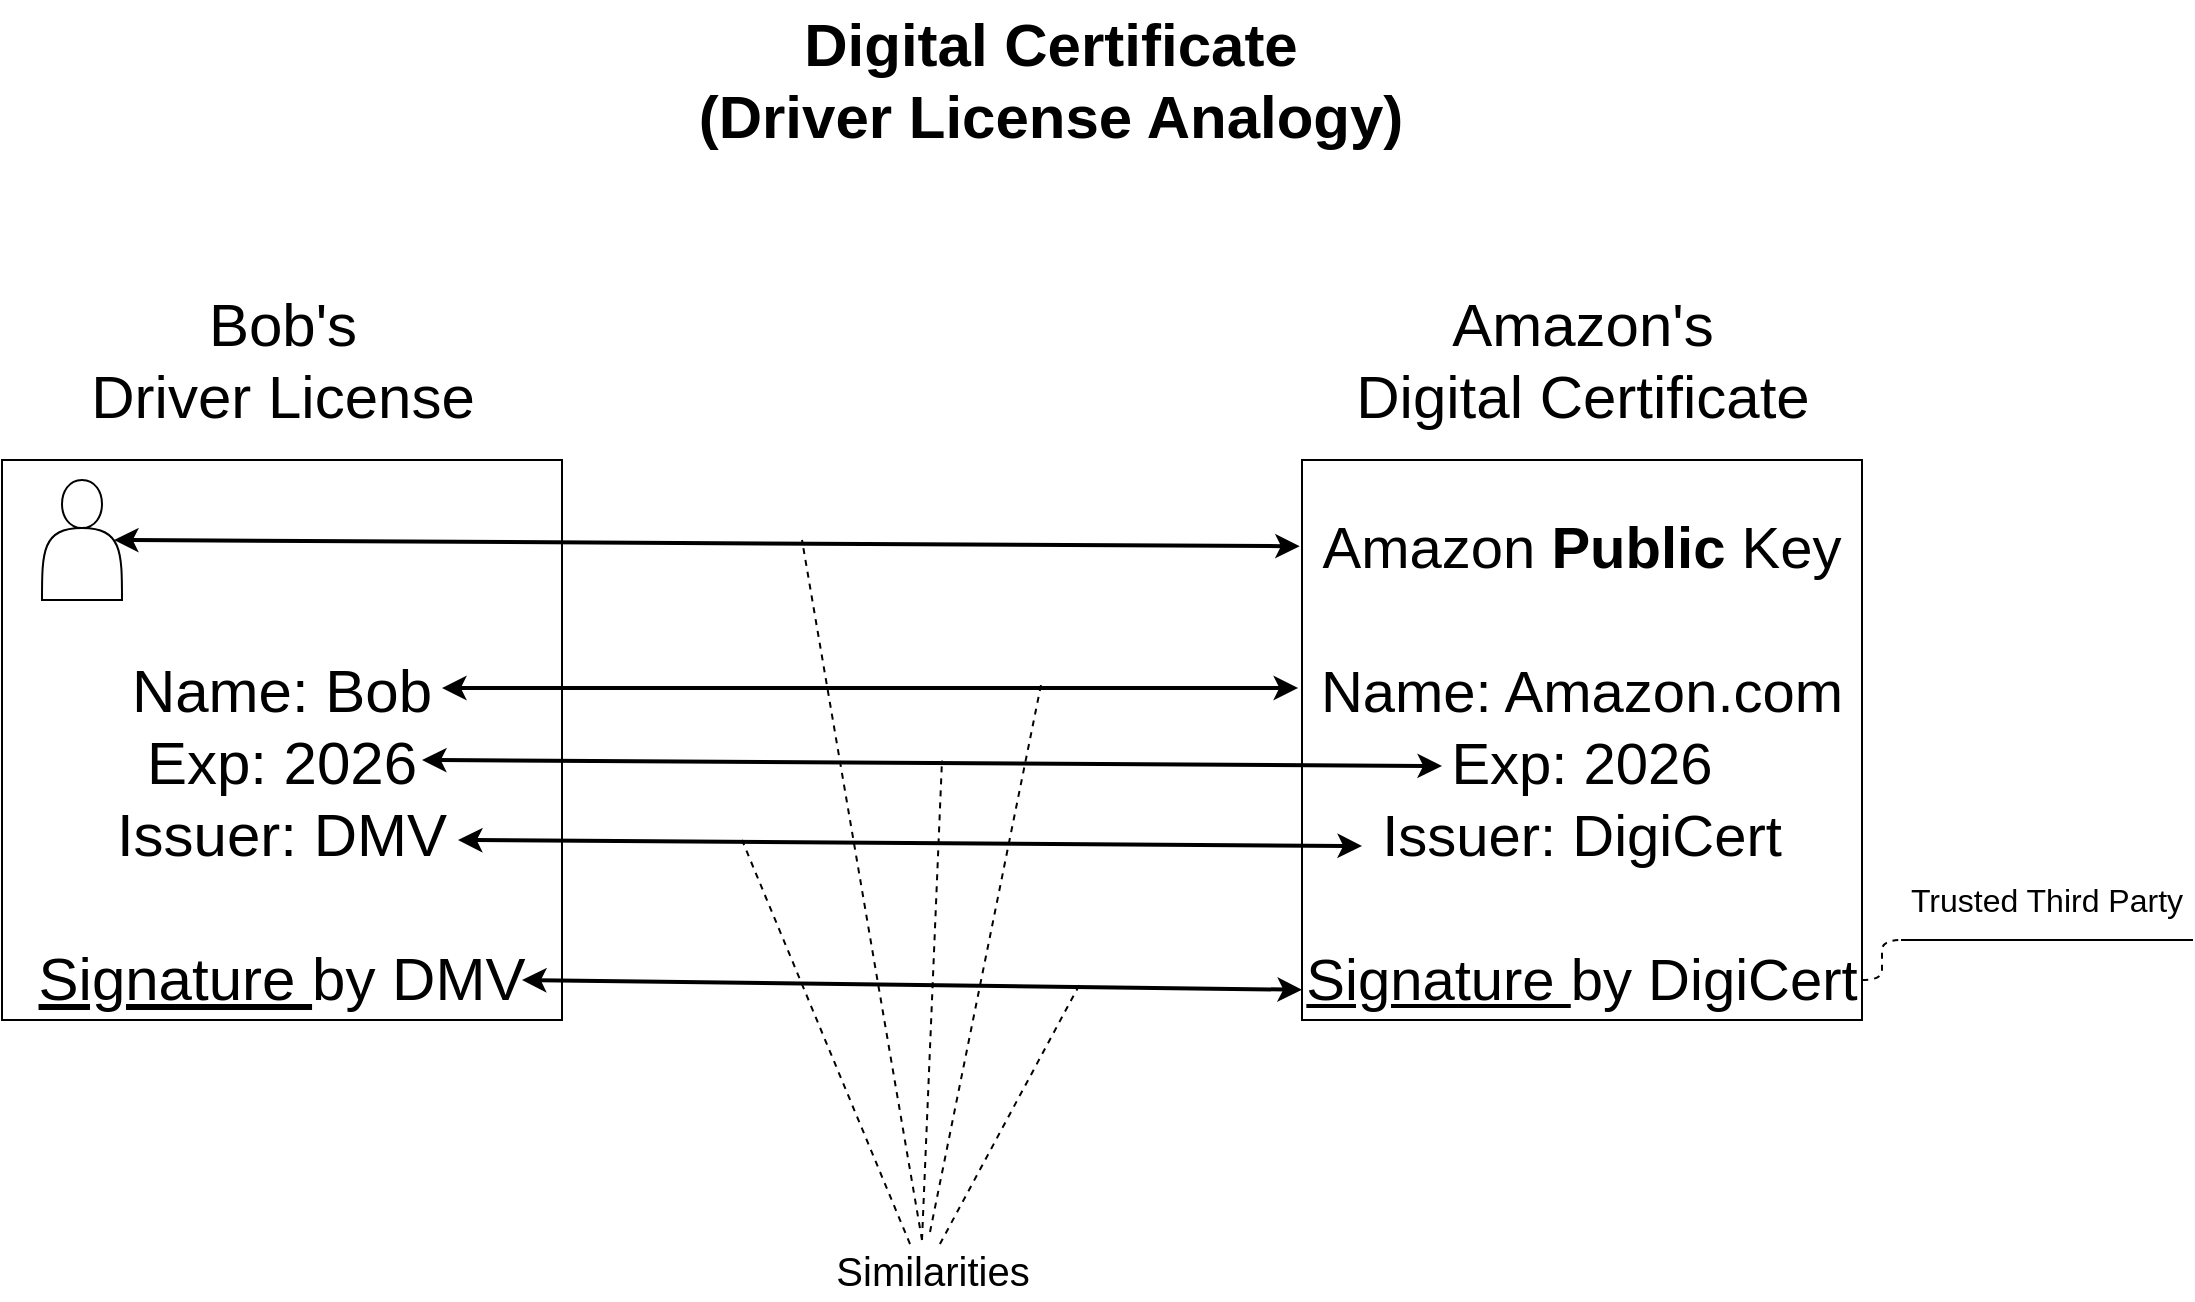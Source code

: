 <mxfile version="12.6.4" type="github">
  <diagram id="CQ3KaExliSfZ6187Da4M" name="Page-1">
    <mxGraphModel dx="1422" dy="745" grid="1" gridSize="10" guides="1" tooltips="1" connect="1" arrows="1" fold="1" page="1" pageScale="1" pageWidth="1169" pageHeight="827" math="0" shadow="0">
      <root>
        <mxCell id="0"/>
        <mxCell id="1" parent="0"/>
        <mxCell id="skK5ssZXJBMdEnIlcwYf-1" value="Digital Certificate&lt;br style=&quot;font-size: 30px;&quot;&gt;(Driver License Analogy)" style="text;html=1;align=center;verticalAlign=middle;resizable=0;points=[];autosize=1;fontSize=30;fontStyle=1" vertex="1" parent="1">
          <mxGeometry x="399" y="10" width="370" height="80" as="geometry"/>
        </mxCell>
        <mxCell id="skK5ssZXJBMdEnIlcwYf-2" value="Name: Bob&lt;br&gt;Exp: 2026&lt;br&gt;Issuer: DMV&lt;br&gt;&lt;br&gt;&lt;u&gt;Signature &lt;/u&gt;by DMV" style="whiteSpace=wrap;html=1;aspect=fixed;fontSize=30;verticalAlign=bottom;" vertex="1" parent="1">
          <mxGeometry x="60" y="240" width="280" height="280" as="geometry"/>
        </mxCell>
        <mxCell id="skK5ssZXJBMdEnIlcwYf-4" value="" style="shape=actor;whiteSpace=wrap;html=1;fontSize=30;" vertex="1" parent="1">
          <mxGeometry x="80" y="250" width="40" height="60" as="geometry"/>
        </mxCell>
        <mxCell id="skK5ssZXJBMdEnIlcwYf-6" value="&lt;font style=&quot;font-size: 29px&quot;&gt;Amazon &lt;b&gt;Public &lt;/b&gt;Key&lt;br&gt;&lt;br&gt;Name: Amazon.com&lt;br&gt;Exp: 2026&lt;br&gt;Issuer: DigiCert&lt;br&gt;&lt;br&gt;&lt;u&gt;Signature &lt;/u&gt;by DigiCert&lt;/font&gt;" style="whiteSpace=wrap;html=1;aspect=fixed;fontSize=30;verticalAlign=bottom;" vertex="1" parent="1">
          <mxGeometry x="710" y="240" width="280" height="280" as="geometry"/>
        </mxCell>
        <mxCell id="skK5ssZXJBMdEnIlcwYf-8" value="Bob&#39;s&lt;br&gt;Driver License" style="text;html=1;align=center;verticalAlign=middle;resizable=0;points=[];autosize=1;fontSize=30;" vertex="1" parent="1">
          <mxGeometry x="95" y="150" width="210" height="80" as="geometry"/>
        </mxCell>
        <mxCell id="skK5ssZXJBMdEnIlcwYf-9" value="Amazon&#39;s&lt;br&gt;Digital Certificate" style="text;html=1;align=center;verticalAlign=middle;resizable=0;points=[];autosize=1;fontSize=30;" vertex="1" parent="1">
          <mxGeometry x="730" y="150" width="240" height="80" as="geometry"/>
        </mxCell>
        <mxCell id="skK5ssZXJBMdEnIlcwYf-10" value="&lt;font style=&quot;font-size: 16px&quot;&gt;Trusted Third Party&lt;/font&gt;" style="whiteSpace=wrap;html=1;shape=partialRectangle;top=0;left=0;bottom=1;right=0;points=[[0,1],[1,1]];strokeColor=#000000;fillColor=none;align=center;verticalAlign=middle;routingCenterY=0.5;snapToPoint=1;container=1;recursiveResize=0;autosize=1;treeFolding=1;treeMoving=1;fontSize=30;horizontal=1;" vertex="1" parent="1">
          <mxGeometry x="1010" y="430" width="145" height="50" as="geometry"/>
        </mxCell>
        <mxCell id="skK5ssZXJBMdEnIlcwYf-11" value="" style="edgeStyle=entityRelationEdgeStyle;startArrow=none;endArrow=none;segment=10;curved=1;fontSize=30;dashed=1;" edge="1" target="skK5ssZXJBMdEnIlcwYf-10" parent="1">
          <mxGeometry relative="1" as="geometry">
            <mxPoint x="990" y="500" as="sourcePoint"/>
          </mxGeometry>
        </mxCell>
        <mxCell id="skK5ssZXJBMdEnIlcwYf-12" value="" style="endArrow=classic;startArrow=classic;html=1;fontSize=30;exitX=0.9;exitY=0.5;exitDx=0;exitDy=0;exitPerimeter=0;entryX=-0.004;entryY=0.154;entryDx=0;entryDy=0;entryPerimeter=0;strokeWidth=2;" edge="1" parent="1" source="skK5ssZXJBMdEnIlcwYf-4" target="skK5ssZXJBMdEnIlcwYf-6">
          <mxGeometry width="50" height="50" relative="1" as="geometry">
            <mxPoint x="380" y="290" as="sourcePoint"/>
            <mxPoint x="680" y="290" as="targetPoint"/>
          </mxGeometry>
        </mxCell>
        <mxCell id="skK5ssZXJBMdEnIlcwYf-13" value="" style="endArrow=classic;startArrow=classic;html=1;fontSize=30;entryX=-0.007;entryY=0.407;entryDx=0;entryDy=0;entryPerimeter=0;strokeWidth=2;" edge="1" parent="1" target="skK5ssZXJBMdEnIlcwYf-6">
          <mxGeometry width="50" height="50" relative="1" as="geometry">
            <mxPoint x="280" y="354" as="sourcePoint"/>
            <mxPoint x="872.88" y="363.12" as="targetPoint"/>
          </mxGeometry>
        </mxCell>
        <mxCell id="skK5ssZXJBMdEnIlcwYf-14" value="" style="endArrow=classic;startArrow=classic;html=1;fontSize=30;exitX=0.9;exitY=0.5;exitDx=0;exitDy=0;exitPerimeter=0;strokeWidth=2;" edge="1" parent="1">
          <mxGeometry width="50" height="50" relative="1" as="geometry">
            <mxPoint x="270" y="390" as="sourcePoint"/>
            <mxPoint x="780" y="393" as="targetPoint"/>
          </mxGeometry>
        </mxCell>
        <mxCell id="skK5ssZXJBMdEnIlcwYf-15" value="" style="endArrow=classic;startArrow=classic;html=1;fontSize=30;exitX=0.9;exitY=0.5;exitDx=0;exitDy=0;exitPerimeter=0;strokeWidth=2;" edge="1" parent="1">
          <mxGeometry width="50" height="50" relative="1" as="geometry">
            <mxPoint x="288" y="430" as="sourcePoint"/>
            <mxPoint x="740" y="433" as="targetPoint"/>
          </mxGeometry>
        </mxCell>
        <mxCell id="skK5ssZXJBMdEnIlcwYf-16" value="" style="endArrow=classic;startArrow=classic;html=1;fontSize=30;exitX=0.9;exitY=0.5;exitDx=0;exitDy=0;exitPerimeter=0;entryX=0;entryY=0.946;entryDx=0;entryDy=0;entryPerimeter=0;strokeWidth=2;" edge="1" parent="1" target="skK5ssZXJBMdEnIlcwYf-6">
          <mxGeometry width="50" height="50" relative="1" as="geometry">
            <mxPoint x="320" y="500" as="sourcePoint"/>
            <mxPoint x="912.88" y="503.12" as="targetPoint"/>
          </mxGeometry>
        </mxCell>
        <mxCell id="skK5ssZXJBMdEnIlcwYf-17" value="Similarities" style="text;html=1;align=center;verticalAlign=middle;resizable=0;points=[];autosize=1;fontSize=20;" vertex="1" parent="1">
          <mxGeometry x="470" y="630" width="110" height="30" as="geometry"/>
        </mxCell>
        <mxCell id="skK5ssZXJBMdEnIlcwYf-18" value="" style="endArrow=none;dashed=1;html=1;strokeWidth=1;fontSize=20;" edge="1" parent="1">
          <mxGeometry width="50" height="50" relative="1" as="geometry">
            <mxPoint x="520" y="630" as="sourcePoint"/>
            <mxPoint x="460" y="280" as="targetPoint"/>
          </mxGeometry>
        </mxCell>
        <mxCell id="skK5ssZXJBMdEnIlcwYf-19" value="" style="endArrow=none;dashed=1;html=1;strokeWidth=1;fontSize=20;exitX=0.491;exitY=-0.133;exitDx=0;exitDy=0;exitPerimeter=0;" edge="1" parent="1" source="skK5ssZXJBMdEnIlcwYf-17">
          <mxGeometry width="50" height="50" relative="1" as="geometry">
            <mxPoint x="640" y="588" as="sourcePoint"/>
            <mxPoint x="580" y="350" as="targetPoint"/>
          </mxGeometry>
        </mxCell>
        <mxCell id="skK5ssZXJBMdEnIlcwYf-20" value="" style="endArrow=none;dashed=1;html=1;strokeWidth=1;fontSize=20;" edge="1" parent="1">
          <mxGeometry width="50" height="50" relative="1" as="geometry">
            <mxPoint x="520" y="630" as="sourcePoint"/>
            <mxPoint x="530" y="390" as="targetPoint"/>
          </mxGeometry>
        </mxCell>
        <mxCell id="skK5ssZXJBMdEnIlcwYf-21" value="" style="endArrow=none;dashed=1;html=1;strokeWidth=1;fontSize=20;exitX=0.4;exitY=0.067;exitDx=0;exitDy=0;exitPerimeter=0;" edge="1" parent="1" source="skK5ssZXJBMdEnIlcwYf-17">
          <mxGeometry width="50" height="50" relative="1" as="geometry">
            <mxPoint x="550" y="660" as="sourcePoint"/>
            <mxPoint x="430" y="430" as="targetPoint"/>
          </mxGeometry>
        </mxCell>
        <mxCell id="skK5ssZXJBMdEnIlcwYf-22" value="" style="endArrow=none;dashed=1;html=1;strokeWidth=1;fontSize=20;exitX=0.536;exitY=0.067;exitDx=0;exitDy=0;exitPerimeter=0;" edge="1" parent="1" source="skK5ssZXJBMdEnIlcwYf-17">
          <mxGeometry width="50" height="50" relative="1" as="geometry">
            <mxPoint x="560" y="670" as="sourcePoint"/>
            <mxPoint x="600" y="500" as="targetPoint"/>
          </mxGeometry>
        </mxCell>
      </root>
    </mxGraphModel>
  </diagram>
</mxfile>
